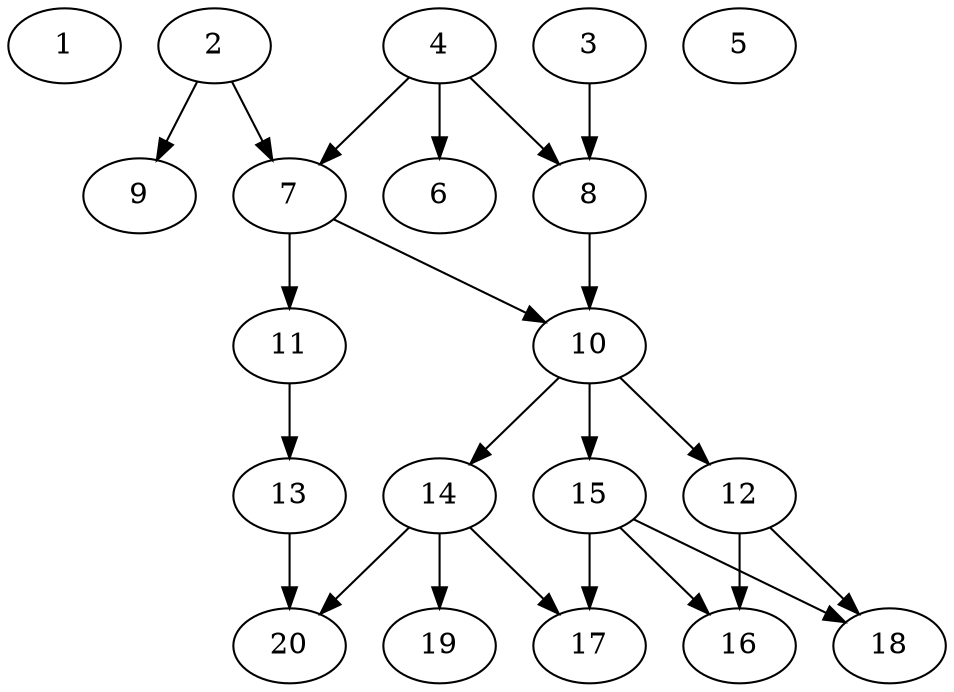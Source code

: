 // DAG automatically generated by daggen at Wed Jul 24 22:10:09 2019
// ./daggen --dot -n 20 --ccr 0.4 --fat 0.5 --regular 0.5 --density 0.5 --mindata 5242880 --maxdata 52428800 
digraph G {
  1 [size="29306880", alpha="0.18", expect_size="11722752"] 
  2 [size="88793600", alpha="0.02", expect_size="35517440"] 
  2 -> 7 [size ="35517440"]
  2 -> 9 [size ="35517440"]
  3 [size="77562880", alpha="0.13", expect_size="31025152"] 
  3 -> 8 [size ="31025152"]
  4 [size="128455680", alpha="0.19", expect_size="51382272"] 
  4 -> 6 [size ="51382272"]
  4 -> 7 [size ="51382272"]
  4 -> 8 [size ="51382272"]
  5 [size="95605760", alpha="0.04", expect_size="38242304"] 
  6 [size="113500160", alpha="0.15", expect_size="45400064"] 
  7 [size="42403840", alpha="0.18", expect_size="16961536"] 
  7 -> 10 [size ="16961536"]
  7 -> 11 [size ="16961536"]
  8 [size="42099200", alpha="0.14", expect_size="16839680"] 
  8 -> 10 [size ="16839680"]
  9 [size="57743360", alpha="0.14", expect_size="23097344"] 
  10 [size="127316480", alpha="0.07", expect_size="50926592"] 
  10 -> 12 [size ="50926592"]
  10 -> 14 [size ="50926592"]
  10 -> 15 [size ="50926592"]
  11 [size="102492160", alpha="0.14", expect_size="40996864"] 
  11 -> 13 [size ="40996864"]
  12 [size="92753920", alpha="0.12", expect_size="37101568"] 
  12 -> 16 [size ="37101568"]
  12 -> 18 [size ="37101568"]
  13 [size="102540800", alpha="0.02", expect_size="41016320"] 
  13 -> 20 [size ="41016320"]
  14 [size="59161600", alpha="0.17", expect_size="23664640"] 
  14 -> 17 [size ="23664640"]
  14 -> 19 [size ="23664640"]
  14 -> 20 [size ="23664640"]
  15 [size="55052800", alpha="0.07", expect_size="22021120"] 
  15 -> 16 [size ="22021120"]
  15 -> 17 [size ="22021120"]
  15 -> 18 [size ="22021120"]
  16 [size="78113280", alpha="0.12", expect_size="31245312"] 
  17 [size="47275520", alpha="0.09", expect_size="18910208"] 
  18 [size="36451840", alpha="0.10", expect_size="14580736"] 
  19 [size="120005120", alpha="0.03", expect_size="48002048"] 
  20 [size="83092480", alpha="0.19", expect_size="33236992"] 
}
